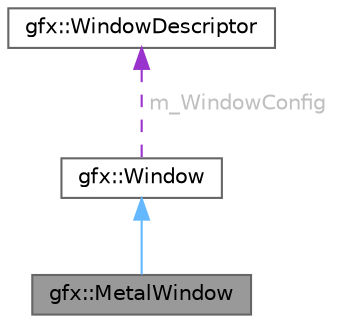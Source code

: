 digraph "gfx::MetalWindow"
{
 // LATEX_PDF_SIZE
  bgcolor="transparent";
  edge [fontname=Helvetica,fontsize=10,labelfontname=Helvetica,labelfontsize=10];
  node [fontname=Helvetica,fontsize=10,shape=box,height=0.2,width=0.4];
  Node1 [id="Node000001",label="gfx::MetalWindow",height=0.2,width=0.4,color="gray40", fillcolor="grey60", style="filled", fontcolor="black",tooltip=" "];
  Node2 -> Node1 [id="edge1_Node000001_Node000002",dir="back",color="steelblue1",style="solid",tooltip=" "];
  Node2 [id="Node000002",label="gfx::Window",height=0.2,width=0.4,color="gray40", fillcolor="white", style="filled",URL="$classgfx_1_1_window.html",tooltip="Abstract interface for a window in the graphics system."];
  Node3 -> Node2 [id="edge2_Node000002_Node000003",dir="back",color="darkorchid3",style="dashed",tooltip=" ",label=<<TABLE CELLBORDER="0" BORDER="0"><TR><TD VALIGN="top" ALIGN="LEFT" CELLPADDING="1" CELLSPACING="0">m_WindowConfig</TD></TR>
</TABLE>> ,fontcolor="grey" ];
  Node3 [id="Node000003",label="gfx::WindowDescriptor",height=0.2,width=0.4,color="gray40", fillcolor="white", style="filled",URL="$structgfx_1_1_window_descriptor.html",tooltip="Descriptor structure for window configuration."];
}
